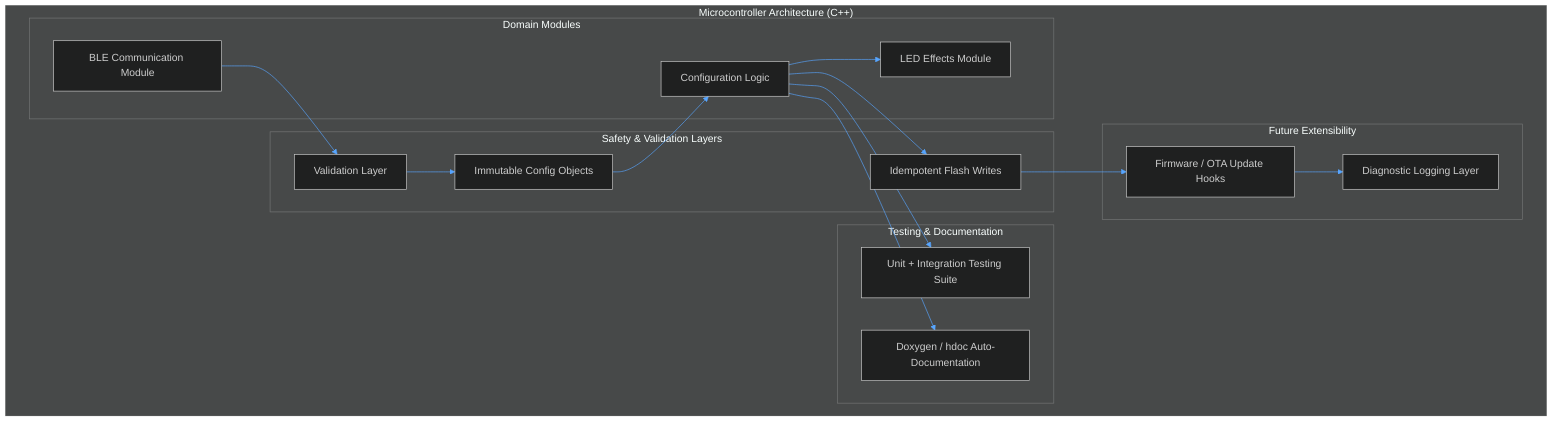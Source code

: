 %%{init: {
  "theme": "dark",
  "themeVariables": {
    "primaryColor": "#0d1117",
    "primaryTextColor": "#e6edf3",
    "primaryBorderColor": "#30363d",
    "lineColor": "#58a6ff",
    "secondaryColor": "#161b22",
    "actorBorder": "#58a6ff",
    "actorBkg": "#1f6feb",
    "actorTextColor": "#ffffff",
    "signalColor": "#58a6ff",
    "loopTextColor": "#e6edf3",
    "altBackground": "#161b22",
    "altTextColor": "#e6edf3",
    "sequenceNumberColor": "#7ee787"
  }
}}%%

flowchart TD

subgraph MCU["Microcontroller Architecture (C++)"]
    subgraph CoreDomains["Domain Modules"]
        LED[LED Effects Module]
        BLE[BLE Communication Module]
        CFG[Configuration Logic]
    end

    subgraph Safety["Safety & Validation Layers"]
        VALIDATE[Validation Layer]
        IMMU[Immutable Config Objects]
        SAFEWRITE[Idempotent Flash Writes]
    end

    subgraph Support["Testing & Documentation"]
        TEST[Unit + Integration Testing Suite]
        DOCS[Doxygen / hdoc Auto-Documentation]
    end

    subgraph Ext["Future Extensibility"]
        OTA[Firmware / OTA Update Hooks]
        LOG[Diagnostic Logging Layer]
    end

    BLE --> VALIDATE
    VALIDATE --> IMMU
    IMMU --> CFG
    CFG --> LED
    CFG --> SAFEWRITE
    SAFEWRITE --> OTA
    CFG --> TEST
    CFG --> DOCS
    OTA --> LOG
end